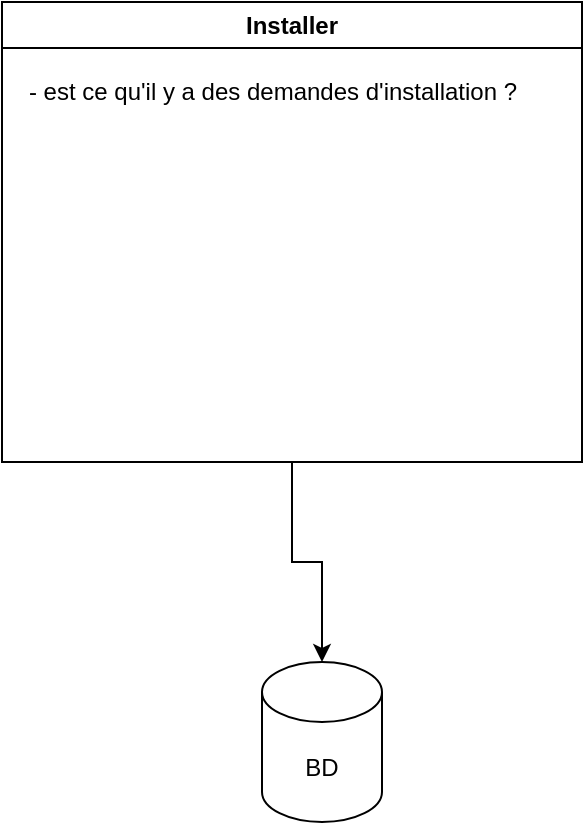 <mxfile version="26.0.4">
  <diagram name="Page-1" id="dKn8BgTJ2oe7t_70DE0Q">
    <mxGraphModel dx="1434" dy="786" grid="1" gridSize="10" guides="1" tooltips="1" connect="1" arrows="1" fold="1" page="1" pageScale="1" pageWidth="827" pageHeight="1169" math="0" shadow="0">
      <root>
        <mxCell id="0" />
        <mxCell id="1" parent="0" />
        <mxCell id="--gChudTe3VJgqUieUHN-5" style="edgeStyle=orthogonalEdgeStyle;rounded=0;orthogonalLoop=1;jettySize=auto;html=1;" edge="1" parent="1" source="--gChudTe3VJgqUieUHN-1" target="--gChudTe3VJgqUieUHN-4">
          <mxGeometry relative="1" as="geometry" />
        </mxCell>
        <mxCell id="--gChudTe3VJgqUieUHN-1" value="Installer" style="swimlane;whiteSpace=wrap;html=1;startSize=23;" vertex="1" parent="1">
          <mxGeometry x="160" y="180" width="290" height="230" as="geometry" />
        </mxCell>
        <mxCell id="--gChudTe3VJgqUieUHN-2" value="- est ce qu&#39;il y a des demandes d&#39;installation ?" style="text;html=1;align=center;verticalAlign=middle;resizable=0;points=[];autosize=1;strokeColor=none;fillColor=none;" vertex="1" parent="--gChudTe3VJgqUieUHN-1">
          <mxGeometry y="30" width="270" height="30" as="geometry" />
        </mxCell>
        <mxCell id="--gChudTe3VJgqUieUHN-4" value="BD" style="shape=cylinder3;whiteSpace=wrap;html=1;boundedLbl=1;backgroundOutline=1;size=15;" vertex="1" parent="1">
          <mxGeometry x="290" y="510" width="60" height="80" as="geometry" />
        </mxCell>
      </root>
    </mxGraphModel>
  </diagram>
</mxfile>
